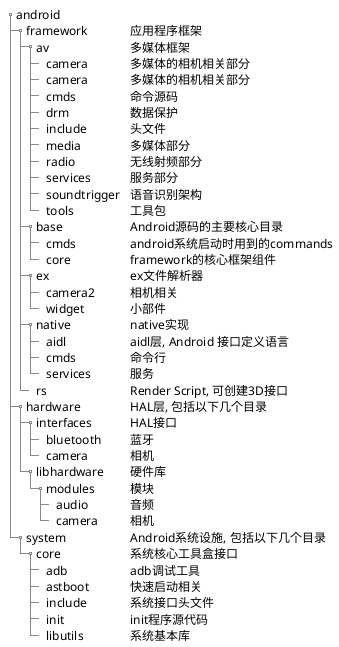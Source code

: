@startsalt
{
{T
+ android
' framework ===
++ framework| 应用程序框架
' framework === av
+++ av| 多媒体框架
++++ camera| 多媒体的相机相关部分
++++ camera| 多媒体的相机相关部分
++++ cmds| 命令源码
++++ drm| 数据保护
++++ include| 头文件
++++ media| 多媒体部分
++++ radio| 无线射频部分
++++ services| 服务部分
++++ soundtrigger| 语音识别架构
++++ tools| 工具包

' framework === base
+++ base| Android源码的主要核心目录
++++ cmds| android系统启动时用到的commands
++++ core| framework的核心框架组件

' framework === ex
+++ ex| ex文件解析器
++++ camera2| 相机相关
++++ widget| 小部件
+++ native| native实现
++++ aidl| aidl层, Android 接口定义语言
++++ cmds| 命令行
++++ services| 服务

' framework === rs
+++ rs| Render Script, 可创建3D接口

' hardware ===
++ hardware|  HAL层, 包括以下几个目录

' hardware === interfaces
+++ interfaces| HAL接口
++++ bluetooth| 蓝牙
++++ camera| 相机

' hardware === libhardware
+++ libhardware| 硬件库
++++ modules| 模块
+++++ audio| 音频
+++++ camera| 相机

' system ===
++ system| Android系统设施, 包括以下几个目录
+++ core| 系统核心工具盒接口
++++ adb| adb调试工具
++++ astboot| 快速启动相关  
++++ include| 系统接口头文件
++++ init| init程序源代码 
++++ libutils| 系统基本库
}
}
@endsalt